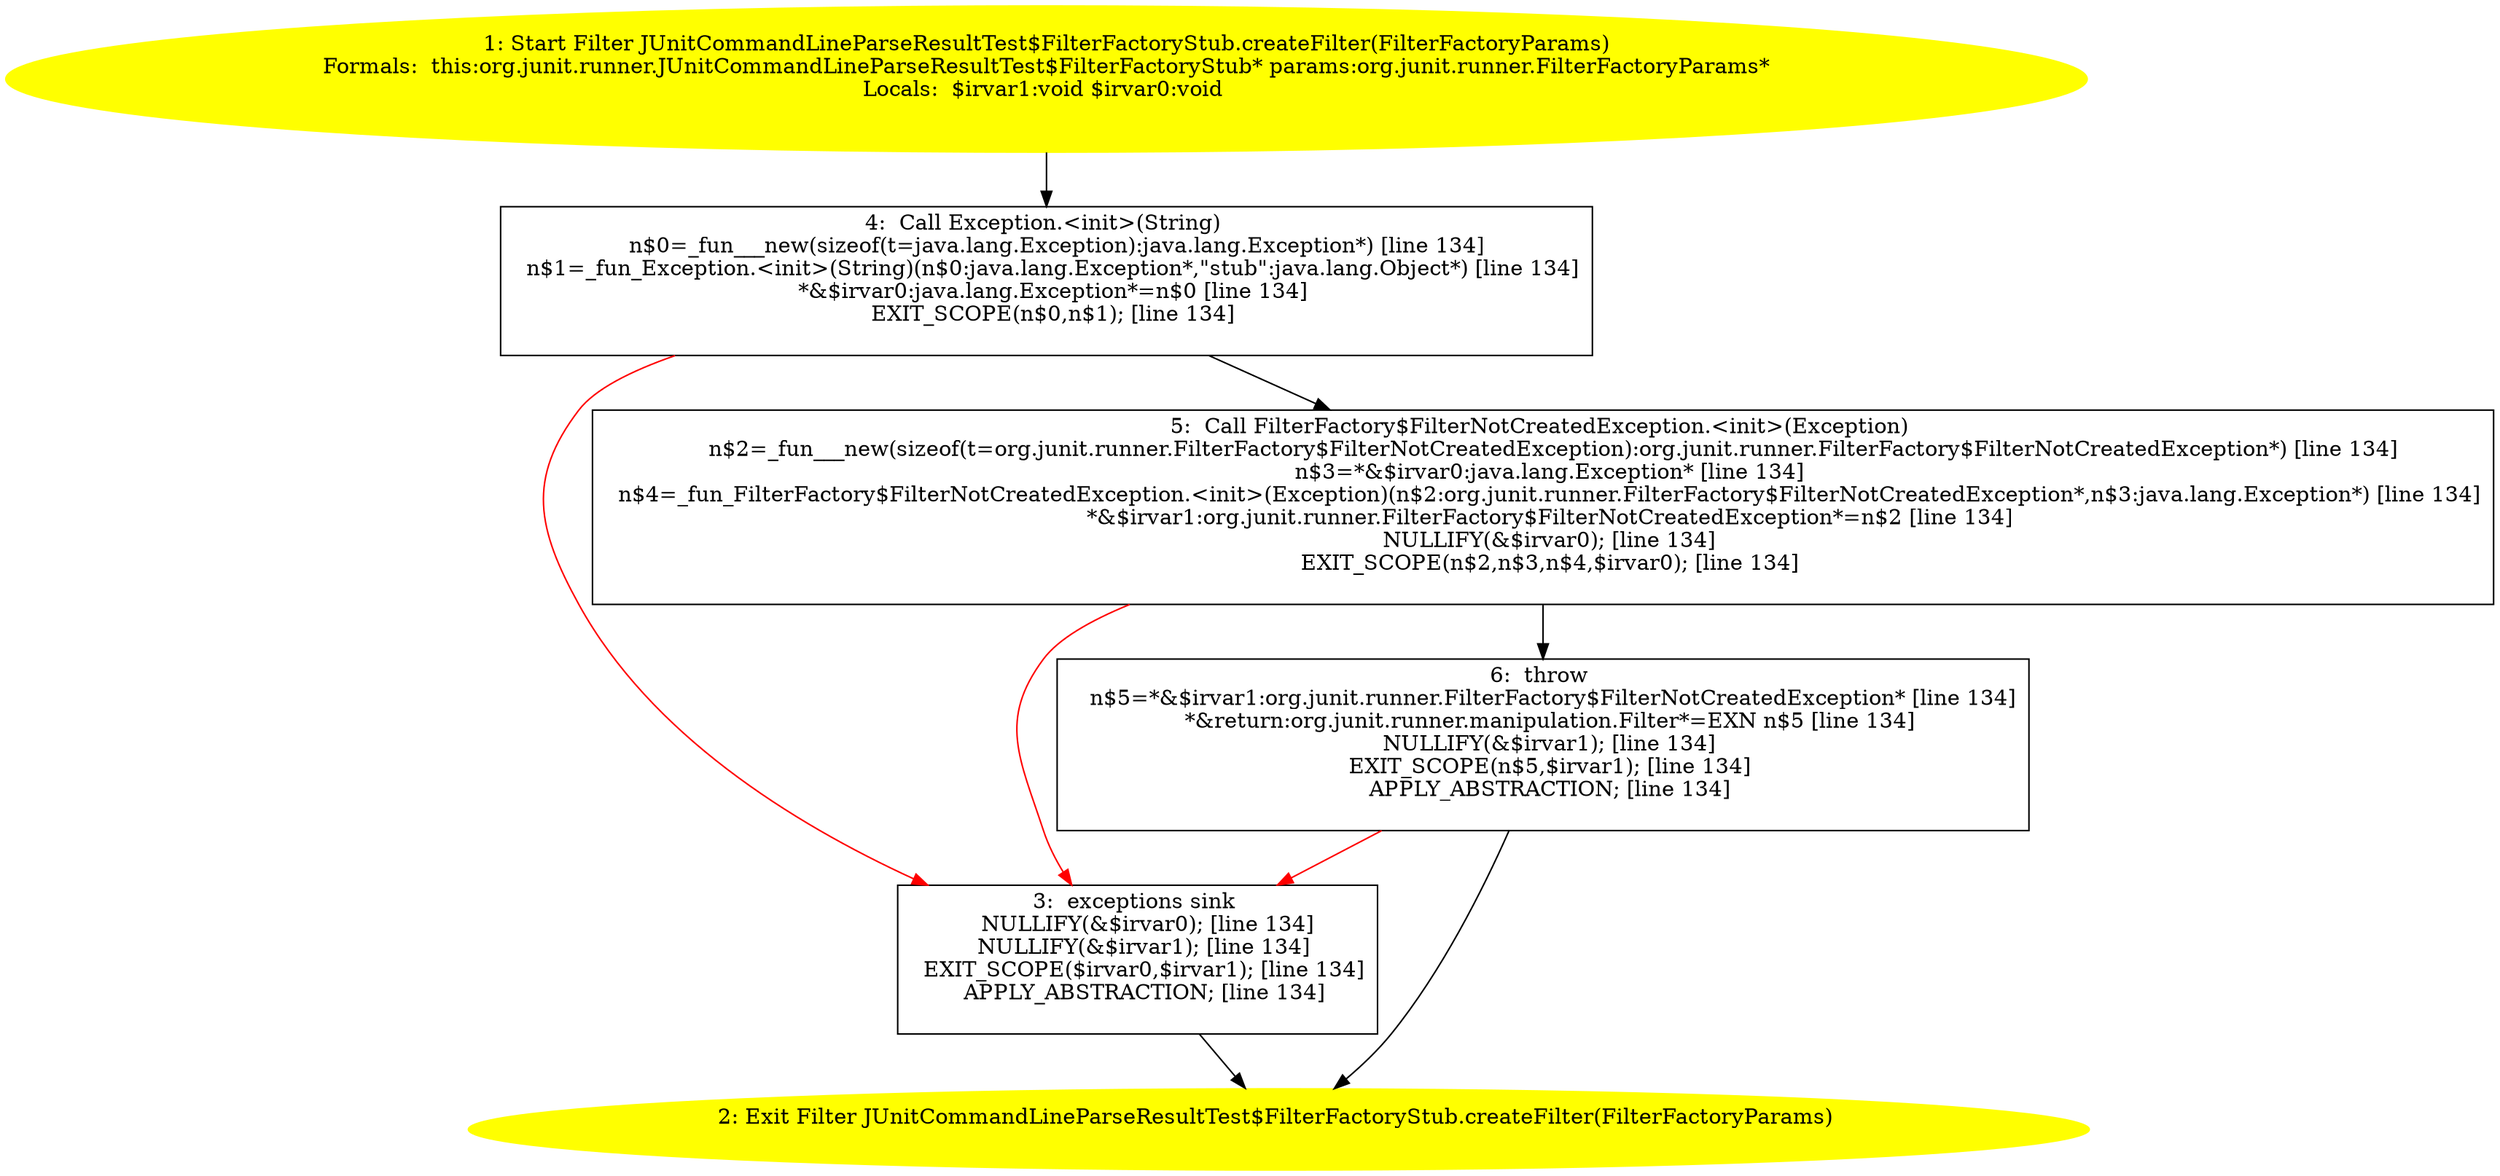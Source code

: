 /* @generated */
digraph cfg {
"org.junit.runner.JUnitCommandLineParseResultTest$FilterFactoryStub.createFilter(org.junit.runner.Fil.56c108523a0d98b8575b5e6ac08fd9b4_1" [label="1: Start Filter JUnitCommandLineParseResultTest$FilterFactoryStub.createFilter(FilterFactoryParams)\nFormals:  this:org.junit.runner.JUnitCommandLineParseResultTest$FilterFactoryStub* params:org.junit.runner.FilterFactoryParams*\nLocals:  $irvar1:void $irvar0:void \n  " color=yellow style=filled]
	

	 "org.junit.runner.JUnitCommandLineParseResultTest$FilterFactoryStub.createFilter(org.junit.runner.Fil.56c108523a0d98b8575b5e6ac08fd9b4_1" -> "org.junit.runner.JUnitCommandLineParseResultTest$FilterFactoryStub.createFilter(org.junit.runner.Fil.56c108523a0d98b8575b5e6ac08fd9b4_4" ;
"org.junit.runner.JUnitCommandLineParseResultTest$FilterFactoryStub.createFilter(org.junit.runner.Fil.56c108523a0d98b8575b5e6ac08fd9b4_2" [label="2: Exit Filter JUnitCommandLineParseResultTest$FilterFactoryStub.createFilter(FilterFactoryParams) \n  " color=yellow style=filled]
	

"org.junit.runner.JUnitCommandLineParseResultTest$FilterFactoryStub.createFilter(org.junit.runner.Fil.56c108523a0d98b8575b5e6ac08fd9b4_3" [label="3:  exceptions sink \n   NULLIFY(&$irvar0); [line 134]\n  NULLIFY(&$irvar1); [line 134]\n  EXIT_SCOPE($irvar0,$irvar1); [line 134]\n  APPLY_ABSTRACTION; [line 134]\n " shape="box"]
	

	 "org.junit.runner.JUnitCommandLineParseResultTest$FilterFactoryStub.createFilter(org.junit.runner.Fil.56c108523a0d98b8575b5e6ac08fd9b4_3" -> "org.junit.runner.JUnitCommandLineParseResultTest$FilterFactoryStub.createFilter(org.junit.runner.Fil.56c108523a0d98b8575b5e6ac08fd9b4_2" ;
"org.junit.runner.JUnitCommandLineParseResultTest$FilterFactoryStub.createFilter(org.junit.runner.Fil.56c108523a0d98b8575b5e6ac08fd9b4_4" [label="4:  Call Exception.<init>(String) \n   n$0=_fun___new(sizeof(t=java.lang.Exception):java.lang.Exception*) [line 134]\n  n$1=_fun_Exception.<init>(String)(n$0:java.lang.Exception*,\"stub\":java.lang.Object*) [line 134]\n  *&$irvar0:java.lang.Exception*=n$0 [line 134]\n  EXIT_SCOPE(n$0,n$1); [line 134]\n " shape="box"]
	

	 "org.junit.runner.JUnitCommandLineParseResultTest$FilterFactoryStub.createFilter(org.junit.runner.Fil.56c108523a0d98b8575b5e6ac08fd9b4_4" -> "org.junit.runner.JUnitCommandLineParseResultTest$FilterFactoryStub.createFilter(org.junit.runner.Fil.56c108523a0d98b8575b5e6ac08fd9b4_5" ;
	 "org.junit.runner.JUnitCommandLineParseResultTest$FilterFactoryStub.createFilter(org.junit.runner.Fil.56c108523a0d98b8575b5e6ac08fd9b4_4" -> "org.junit.runner.JUnitCommandLineParseResultTest$FilterFactoryStub.createFilter(org.junit.runner.Fil.56c108523a0d98b8575b5e6ac08fd9b4_3" [color="red" ];
"org.junit.runner.JUnitCommandLineParseResultTest$FilterFactoryStub.createFilter(org.junit.runner.Fil.56c108523a0d98b8575b5e6ac08fd9b4_5" [label="5:  Call FilterFactory$FilterNotCreatedException.<init>(Exception) \n   n$2=_fun___new(sizeof(t=org.junit.runner.FilterFactory$FilterNotCreatedException):org.junit.runner.FilterFactory$FilterNotCreatedException*) [line 134]\n  n$3=*&$irvar0:java.lang.Exception* [line 134]\n  n$4=_fun_FilterFactory$FilterNotCreatedException.<init>(Exception)(n$2:org.junit.runner.FilterFactory$FilterNotCreatedException*,n$3:java.lang.Exception*) [line 134]\n  *&$irvar1:org.junit.runner.FilterFactory$FilterNotCreatedException*=n$2 [line 134]\n  NULLIFY(&$irvar0); [line 134]\n  EXIT_SCOPE(n$2,n$3,n$4,$irvar0); [line 134]\n " shape="box"]
	

	 "org.junit.runner.JUnitCommandLineParseResultTest$FilterFactoryStub.createFilter(org.junit.runner.Fil.56c108523a0d98b8575b5e6ac08fd9b4_5" -> "org.junit.runner.JUnitCommandLineParseResultTest$FilterFactoryStub.createFilter(org.junit.runner.Fil.56c108523a0d98b8575b5e6ac08fd9b4_6" ;
	 "org.junit.runner.JUnitCommandLineParseResultTest$FilterFactoryStub.createFilter(org.junit.runner.Fil.56c108523a0d98b8575b5e6ac08fd9b4_5" -> "org.junit.runner.JUnitCommandLineParseResultTest$FilterFactoryStub.createFilter(org.junit.runner.Fil.56c108523a0d98b8575b5e6ac08fd9b4_3" [color="red" ];
"org.junit.runner.JUnitCommandLineParseResultTest$FilterFactoryStub.createFilter(org.junit.runner.Fil.56c108523a0d98b8575b5e6ac08fd9b4_6" [label="6:  throw \n   n$5=*&$irvar1:org.junit.runner.FilterFactory$FilterNotCreatedException* [line 134]\n  *&return:org.junit.runner.manipulation.Filter*=EXN n$5 [line 134]\n  NULLIFY(&$irvar1); [line 134]\n  EXIT_SCOPE(n$5,$irvar1); [line 134]\n  APPLY_ABSTRACTION; [line 134]\n " shape="box"]
	

	 "org.junit.runner.JUnitCommandLineParseResultTest$FilterFactoryStub.createFilter(org.junit.runner.Fil.56c108523a0d98b8575b5e6ac08fd9b4_6" -> "org.junit.runner.JUnitCommandLineParseResultTest$FilterFactoryStub.createFilter(org.junit.runner.Fil.56c108523a0d98b8575b5e6ac08fd9b4_2" ;
	 "org.junit.runner.JUnitCommandLineParseResultTest$FilterFactoryStub.createFilter(org.junit.runner.Fil.56c108523a0d98b8575b5e6ac08fd9b4_6" -> "org.junit.runner.JUnitCommandLineParseResultTest$FilterFactoryStub.createFilter(org.junit.runner.Fil.56c108523a0d98b8575b5e6ac08fd9b4_3" [color="red" ];
}
